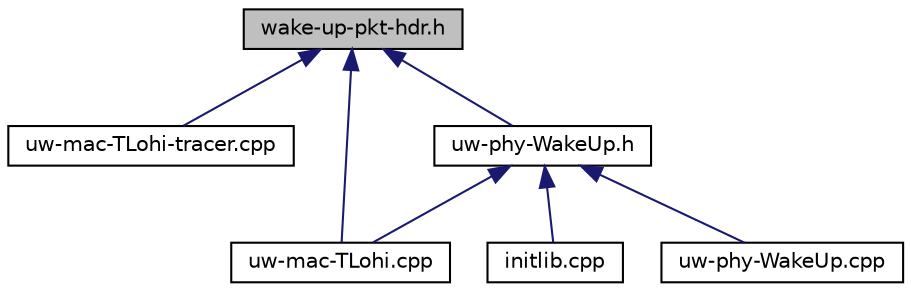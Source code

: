 digraph "wake-up-pkt-hdr.h"
{
 // LATEX_PDF_SIZE
  edge [fontname="Helvetica",fontsize="10",labelfontname="Helvetica",labelfontsize="10"];
  node [fontname="Helvetica",fontsize="10",shape=record];
  Node1 [label="wake-up-pkt-hdr.h",height=0.2,width=0.4,color="black", fillcolor="grey75", style="filled", fontcolor="black",tooltip="Provides the definition of the Wake Up Tone Packet Header."];
  Node1 -> Node2 [dir="back",color="midnightblue",fontsize="10",style="solid",fontname="Helvetica"];
  Node2 [label="uw-mac-TLohi-tracer.cpp",height=0.2,width=0.4,color="black", fillcolor="white", style="filled",URL="$uw-mac-TLohi-tracer_8cpp.html",tooltip="Provides the declaration and the implementation of a ns-2 tracer for T-LOHI protocol."];
  Node1 -> Node3 [dir="back",color="midnightblue",fontsize="10",style="solid",fontname="Helvetica"];
  Node3 [label="uw-mac-TLohi.cpp",height=0.2,width=0.4,color="black", fillcolor="white", style="filled",URL="$uw-mac-TLohi_8cpp.html",tooltip="Provides the implementation of the MMacTLOHI class."];
  Node1 -> Node4 [dir="back",color="midnightblue",fontsize="10",style="solid",fontname="Helvetica"];
  Node4 [label="uw-phy-WakeUp.h",height=0.2,width=0.4,color="black", fillcolor="white", style="filled",URL="$uw-phy-WakeUp_8h.html",tooltip="Provides the declaration of WakeUp PHY."];
  Node4 -> Node5 [dir="back",color="midnightblue",fontsize="10",style="solid",fontname="Helvetica"];
  Node5 [label="initlib.cpp",height=0.2,width=0.4,color="black", fillcolor="white", style="filled",URL="$data__link_2uw-t-lohi_2initlib_8cpp.html",tooltip="Provides the intialiazazion of the uw-t-lohi libraries."];
  Node4 -> Node3 [dir="back",color="midnightblue",fontsize="10",style="solid",fontname="Helvetica"];
  Node4 -> Node6 [dir="back",color="midnightblue",fontsize="10",style="solid",fontname="Helvetica"];
  Node6 [label="uw-phy-WakeUp.cpp",height=0.2,width=0.4,color="black", fillcolor="white", style="filled",URL="$uw-phy-WakeUp_8cpp.html",tooltip="Provides the implementation of WakeUp PHY."];
}
